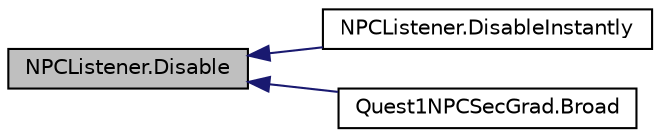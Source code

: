 digraph "NPCListener.Disable"
{
  edge [fontname="Helvetica",fontsize="10",labelfontname="Helvetica",labelfontsize="10"];
  node [fontname="Helvetica",fontsize="10",shape=record];
  rankdir="LR";
  Node1 [label="NPCListener.Disable",height=0.2,width=0.4,color="black", fillcolor="grey75", style="filled", fontcolor="black"];
  Node1 -> Node2 [dir="back",color="midnightblue",fontsize="10",style="solid",fontname="Helvetica"];
  Node2 [label="NPCListener.DisableInstantly",height=0.2,width=0.4,color="black", fillcolor="white", style="filled",URL="$class_n_p_c_listener.html#ac27d09e8b7dd5724139a799ff1138957",tooltip="Adds a npc group a name in the list of toDisable and disables it instantly "];
  Node1 -> Node3 [dir="back",color="midnightblue",fontsize="10",style="solid",fontname="Helvetica"];
  Node3 [label="Quest1NPCSecGrad.Broad",height=0.2,width=0.4,color="black", fillcolor="white", style="filled",URL="$class_quest1_n_p_c_sec_grad.html#ac5816c76363bf7f6ea344f9335d8d280",tooltip="Called by a broadcaster like the dialog tree node. "];
}

